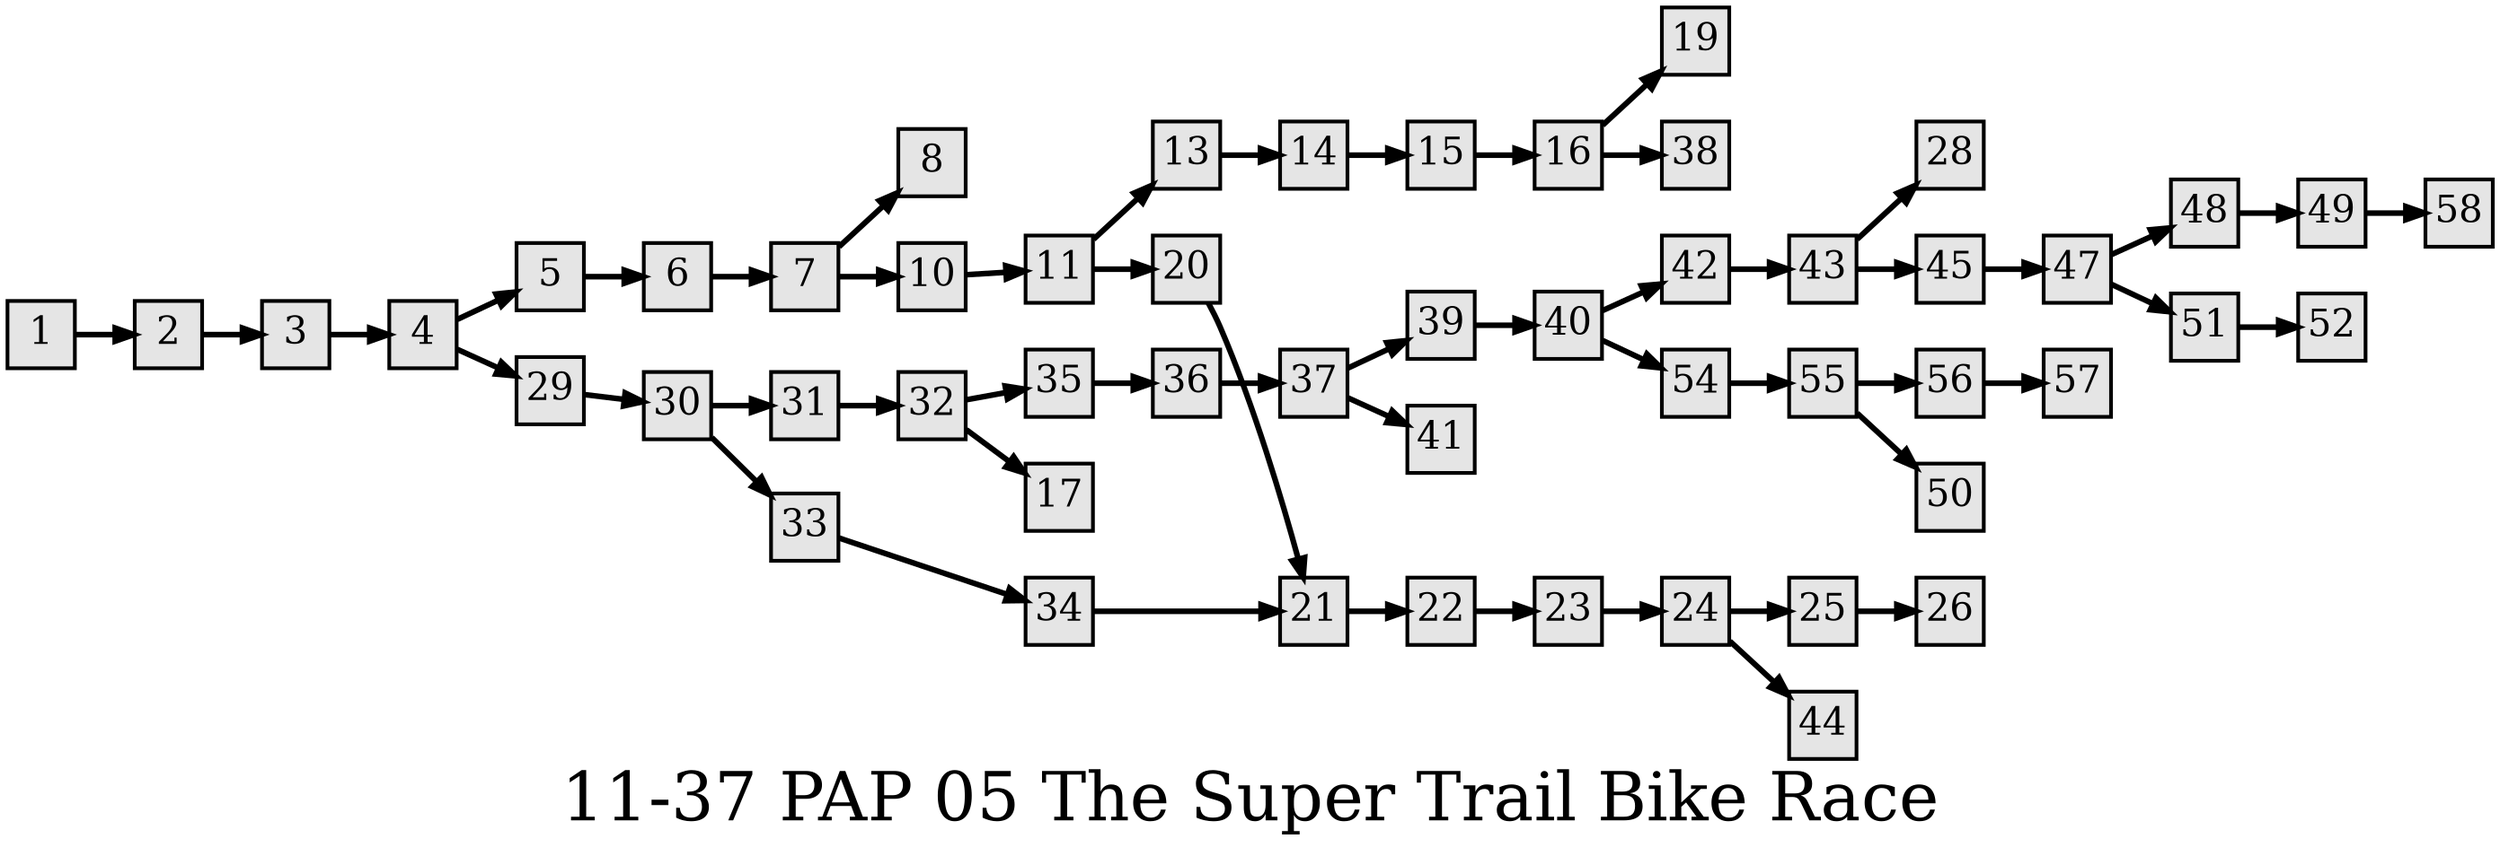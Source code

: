 digraph g{
  graph [ label="11-37 PAP 05 The Super Trail Bike Race" rankdir=LR, ordering=out, fontsize=36, nodesep="0.35", ranksep="0.45"];
  node  [shape=rect, penwidth=2, fontsize=20, style=filled, fillcolor=grey90, margin="0,0", labelfloat=true, regular=true, fixedsize=true];
  edge  [labelfloat=true, penwidth=3, fontsize=12];
  // ---;
  // group  : Katz;
  // id     :;
  // gbid   :;
  // series :;
  // title  :;
  // author :;
  // credit:;
  // - name : Kylie McGregor;
  // role : encoder;
  // date : 2017-09-06;
  // - name : Jeremy Douglass;
  // role : editor;
  // date : 2017-10-19;
  // render:;
  // - name   : small;
  // styles : gvStyles-small.txt;
  // engine : dot;
  // comment: >;
  
  // ---;
  
  // From | To | Label;
  
  1 -> 2;
  2 -> 3;
  3 -> 4;
  4 -> 5;
  4 -> 29;
  5 -> 6;
  6 -> 7;
  7 -> 8;
  7 -> 10;
  10 -> 11;
  11 -> 13;
  11 -> 20;
  13 -> 14;
  14 -> 15;
  15 -> 16;
  16 -> 19;
  16 -> 38;
  20 -> 21;
  21 -> 22;
  22 -> 23;
  23 -> 24;
  24 -> 25;
  24 -> 44;
  25 -> 26;
  29 -> 30;
  30 -> 31;
  30 -> 33;
  31 -> 32;
  32 -> 35;
  32 -> 17;
  33 -> 34;
  34 -> 21;
  35 -> 36;
  36 -> 37;
  37 -> 39;
  37 -> 41;
  39 -> 40;
  40 -> 42;
  40 -> 54;
  42 -> 43;
  43 -> 28;
  43 -> 45;
  45 -> 47;
  47 -> 48;
  47 -> 51;
  48 -> 49;
  49 -> 58;
  51 -> 52;
  54 -> 55;
  55 -> 56;
  55 -> 50;
  56 -> 57;
}

